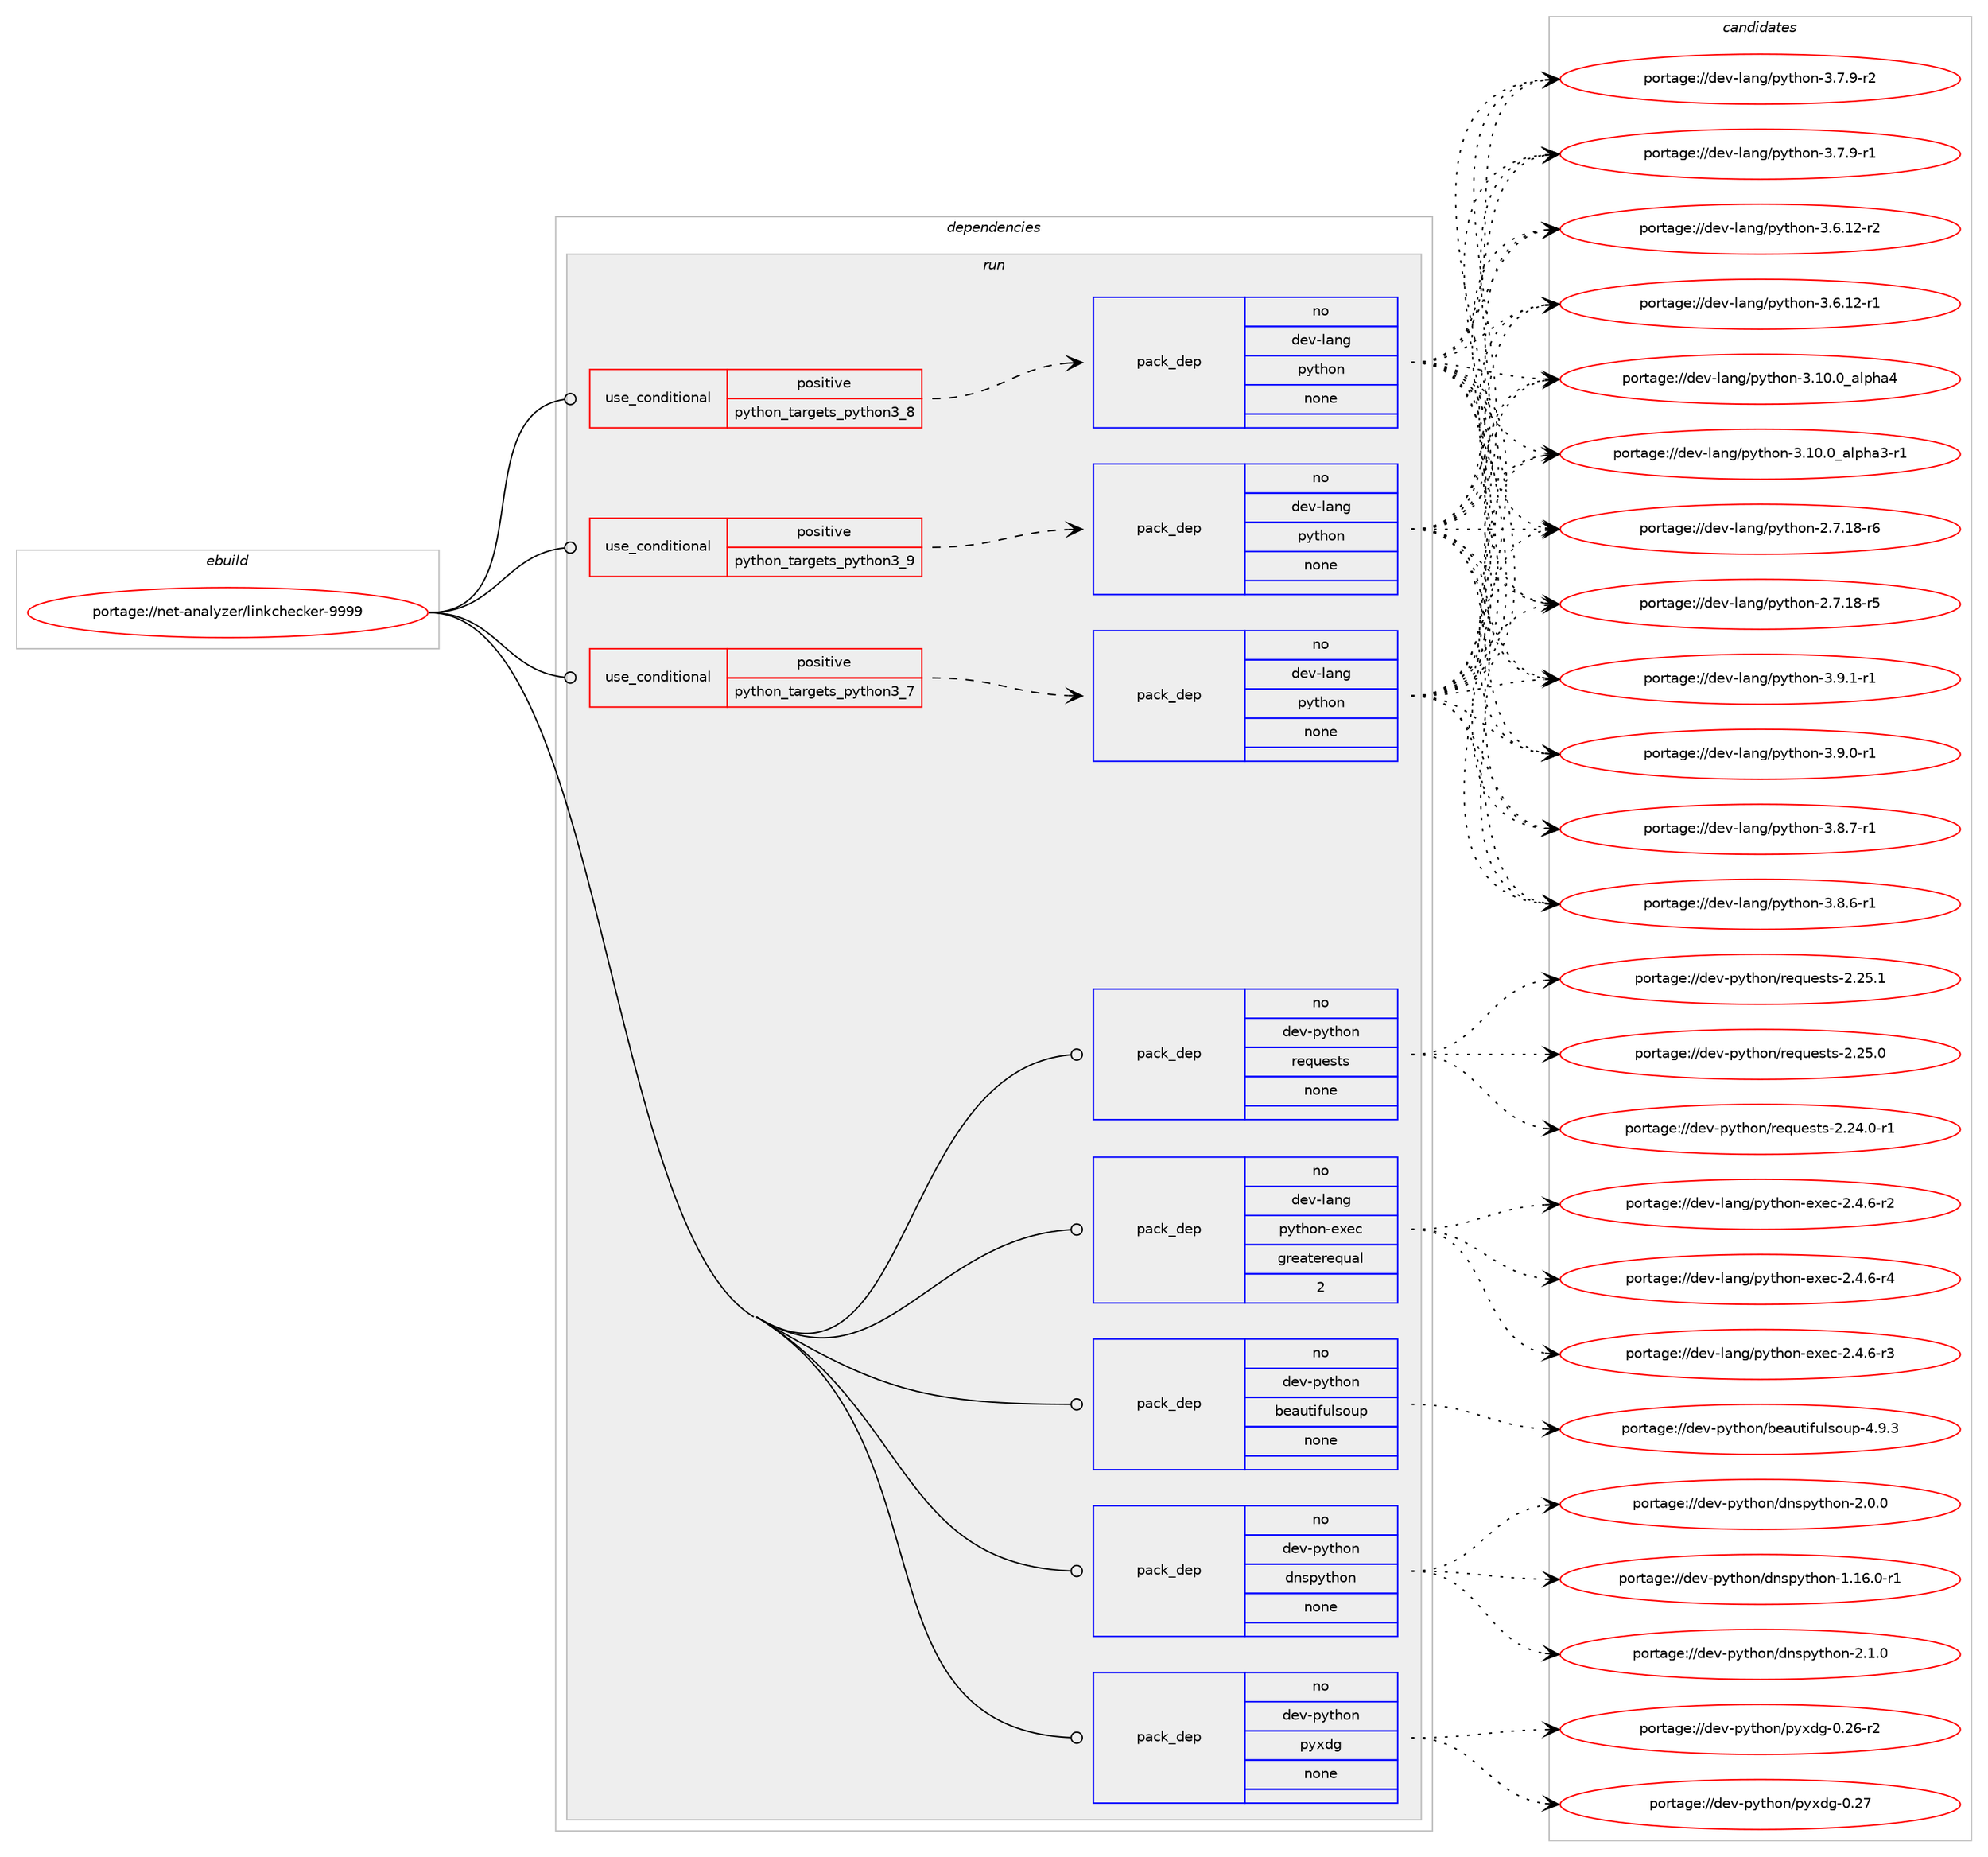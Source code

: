 digraph prolog {

# *************
# Graph options
# *************

newrank=true;
concentrate=true;
compound=true;
graph [rankdir=LR,fontname=Helvetica,fontsize=10,ranksep=1.5];#, ranksep=2.5, nodesep=0.2];
edge  [arrowhead=vee];
node  [fontname=Helvetica,fontsize=10];

# **********
# The ebuild
# **********

subgraph cluster_leftcol {
color=gray;
rank=same;
label=<<i>ebuild</i>>;
id [label="portage://net-analyzer/linkchecker-9999", color=red, width=4, href="../net-analyzer/linkchecker-9999.svg"];
}

# ****************
# The dependencies
# ****************

subgraph cluster_midcol {
color=gray;
label=<<i>dependencies</i>>;
subgraph cluster_compile {
fillcolor="#eeeeee";
style=filled;
label=<<i>compile</i>>;
}
subgraph cluster_compileandrun {
fillcolor="#eeeeee";
style=filled;
label=<<i>compile and run</i>>;
}
subgraph cluster_run {
fillcolor="#eeeeee";
style=filled;
label=<<i>run</i>>;
subgraph cond10072 {
dependency32506 [label=<<TABLE BORDER="0" CELLBORDER="1" CELLSPACING="0" CELLPADDING="4"><TR><TD ROWSPAN="3" CELLPADDING="10">use_conditional</TD></TR><TR><TD>positive</TD></TR><TR><TD>python_targets_python3_7</TD></TR></TABLE>>, shape=none, color=red];
subgraph pack22152 {
dependency32507 [label=<<TABLE BORDER="0" CELLBORDER="1" CELLSPACING="0" CELLPADDING="4" WIDTH="220"><TR><TD ROWSPAN="6" CELLPADDING="30">pack_dep</TD></TR><TR><TD WIDTH="110">no</TD></TR><TR><TD>dev-lang</TD></TR><TR><TD>python</TD></TR><TR><TD>none</TD></TR><TR><TD></TD></TR></TABLE>>, shape=none, color=blue];
}
dependency32506:e -> dependency32507:w [weight=20,style="dashed",arrowhead="vee"];
}
id:e -> dependency32506:w [weight=20,style="solid",arrowhead="odot"];
subgraph cond10073 {
dependency32508 [label=<<TABLE BORDER="0" CELLBORDER="1" CELLSPACING="0" CELLPADDING="4"><TR><TD ROWSPAN="3" CELLPADDING="10">use_conditional</TD></TR><TR><TD>positive</TD></TR><TR><TD>python_targets_python3_8</TD></TR></TABLE>>, shape=none, color=red];
subgraph pack22153 {
dependency32509 [label=<<TABLE BORDER="0" CELLBORDER="1" CELLSPACING="0" CELLPADDING="4" WIDTH="220"><TR><TD ROWSPAN="6" CELLPADDING="30">pack_dep</TD></TR><TR><TD WIDTH="110">no</TD></TR><TR><TD>dev-lang</TD></TR><TR><TD>python</TD></TR><TR><TD>none</TD></TR><TR><TD></TD></TR></TABLE>>, shape=none, color=blue];
}
dependency32508:e -> dependency32509:w [weight=20,style="dashed",arrowhead="vee"];
}
id:e -> dependency32508:w [weight=20,style="solid",arrowhead="odot"];
subgraph cond10074 {
dependency32510 [label=<<TABLE BORDER="0" CELLBORDER="1" CELLSPACING="0" CELLPADDING="4"><TR><TD ROWSPAN="3" CELLPADDING="10">use_conditional</TD></TR><TR><TD>positive</TD></TR><TR><TD>python_targets_python3_9</TD></TR></TABLE>>, shape=none, color=red];
subgraph pack22154 {
dependency32511 [label=<<TABLE BORDER="0" CELLBORDER="1" CELLSPACING="0" CELLPADDING="4" WIDTH="220"><TR><TD ROWSPAN="6" CELLPADDING="30">pack_dep</TD></TR><TR><TD WIDTH="110">no</TD></TR><TR><TD>dev-lang</TD></TR><TR><TD>python</TD></TR><TR><TD>none</TD></TR><TR><TD></TD></TR></TABLE>>, shape=none, color=blue];
}
dependency32510:e -> dependency32511:w [weight=20,style="dashed",arrowhead="vee"];
}
id:e -> dependency32510:w [weight=20,style="solid",arrowhead="odot"];
subgraph pack22155 {
dependency32512 [label=<<TABLE BORDER="0" CELLBORDER="1" CELLSPACING="0" CELLPADDING="4" WIDTH="220"><TR><TD ROWSPAN="6" CELLPADDING="30">pack_dep</TD></TR><TR><TD WIDTH="110">no</TD></TR><TR><TD>dev-lang</TD></TR><TR><TD>python-exec</TD></TR><TR><TD>greaterequal</TD></TR><TR><TD>2</TD></TR></TABLE>>, shape=none, color=blue];
}
id:e -> dependency32512:w [weight=20,style="solid",arrowhead="odot"];
subgraph pack22156 {
dependency32513 [label=<<TABLE BORDER="0" CELLBORDER="1" CELLSPACING="0" CELLPADDING="4" WIDTH="220"><TR><TD ROWSPAN="6" CELLPADDING="30">pack_dep</TD></TR><TR><TD WIDTH="110">no</TD></TR><TR><TD>dev-python</TD></TR><TR><TD>beautifulsoup</TD></TR><TR><TD>none</TD></TR><TR><TD></TD></TR></TABLE>>, shape=none, color=blue];
}
id:e -> dependency32513:w [weight=20,style="solid",arrowhead="odot"];
subgraph pack22157 {
dependency32514 [label=<<TABLE BORDER="0" CELLBORDER="1" CELLSPACING="0" CELLPADDING="4" WIDTH="220"><TR><TD ROWSPAN="6" CELLPADDING="30">pack_dep</TD></TR><TR><TD WIDTH="110">no</TD></TR><TR><TD>dev-python</TD></TR><TR><TD>dnspython</TD></TR><TR><TD>none</TD></TR><TR><TD></TD></TR></TABLE>>, shape=none, color=blue];
}
id:e -> dependency32514:w [weight=20,style="solid",arrowhead="odot"];
subgraph pack22158 {
dependency32515 [label=<<TABLE BORDER="0" CELLBORDER="1" CELLSPACING="0" CELLPADDING="4" WIDTH="220"><TR><TD ROWSPAN="6" CELLPADDING="30">pack_dep</TD></TR><TR><TD WIDTH="110">no</TD></TR><TR><TD>dev-python</TD></TR><TR><TD>pyxdg</TD></TR><TR><TD>none</TD></TR><TR><TD></TD></TR></TABLE>>, shape=none, color=blue];
}
id:e -> dependency32515:w [weight=20,style="solid",arrowhead="odot"];
subgraph pack22159 {
dependency32516 [label=<<TABLE BORDER="0" CELLBORDER="1" CELLSPACING="0" CELLPADDING="4" WIDTH="220"><TR><TD ROWSPAN="6" CELLPADDING="30">pack_dep</TD></TR><TR><TD WIDTH="110">no</TD></TR><TR><TD>dev-python</TD></TR><TR><TD>requests</TD></TR><TR><TD>none</TD></TR><TR><TD></TD></TR></TABLE>>, shape=none, color=blue];
}
id:e -> dependency32516:w [weight=20,style="solid",arrowhead="odot"];
}
}

# **************
# The candidates
# **************

subgraph cluster_choices {
rank=same;
color=gray;
label=<<i>candidates</i>>;

subgraph choice22152 {
color=black;
nodesep=1;
choice1001011184510897110103471121211161041111104551465746494511449 [label="portage://dev-lang/python-3.9.1-r1", color=red, width=4,href="../dev-lang/python-3.9.1-r1.svg"];
choice1001011184510897110103471121211161041111104551465746484511449 [label="portage://dev-lang/python-3.9.0-r1", color=red, width=4,href="../dev-lang/python-3.9.0-r1.svg"];
choice1001011184510897110103471121211161041111104551465646554511449 [label="portage://dev-lang/python-3.8.7-r1", color=red, width=4,href="../dev-lang/python-3.8.7-r1.svg"];
choice1001011184510897110103471121211161041111104551465646544511449 [label="portage://dev-lang/python-3.8.6-r1", color=red, width=4,href="../dev-lang/python-3.8.6-r1.svg"];
choice1001011184510897110103471121211161041111104551465546574511450 [label="portage://dev-lang/python-3.7.9-r2", color=red, width=4,href="../dev-lang/python-3.7.9-r2.svg"];
choice1001011184510897110103471121211161041111104551465546574511449 [label="portage://dev-lang/python-3.7.9-r1", color=red, width=4,href="../dev-lang/python-3.7.9-r1.svg"];
choice100101118451089711010347112121116104111110455146544649504511450 [label="portage://dev-lang/python-3.6.12-r2", color=red, width=4,href="../dev-lang/python-3.6.12-r2.svg"];
choice100101118451089711010347112121116104111110455146544649504511449 [label="portage://dev-lang/python-3.6.12-r1", color=red, width=4,href="../dev-lang/python-3.6.12-r1.svg"];
choice1001011184510897110103471121211161041111104551464948464895971081121049752 [label="portage://dev-lang/python-3.10.0_alpha4", color=red, width=4,href="../dev-lang/python-3.10.0_alpha4.svg"];
choice10010111845108971101034711212111610411111045514649484648959710811210497514511449 [label="portage://dev-lang/python-3.10.0_alpha3-r1", color=red, width=4,href="../dev-lang/python-3.10.0_alpha3-r1.svg"];
choice100101118451089711010347112121116104111110455046554649564511454 [label="portage://dev-lang/python-2.7.18-r6", color=red, width=4,href="../dev-lang/python-2.7.18-r6.svg"];
choice100101118451089711010347112121116104111110455046554649564511453 [label="portage://dev-lang/python-2.7.18-r5", color=red, width=4,href="../dev-lang/python-2.7.18-r5.svg"];
dependency32507:e -> choice1001011184510897110103471121211161041111104551465746494511449:w [style=dotted,weight="100"];
dependency32507:e -> choice1001011184510897110103471121211161041111104551465746484511449:w [style=dotted,weight="100"];
dependency32507:e -> choice1001011184510897110103471121211161041111104551465646554511449:w [style=dotted,weight="100"];
dependency32507:e -> choice1001011184510897110103471121211161041111104551465646544511449:w [style=dotted,weight="100"];
dependency32507:e -> choice1001011184510897110103471121211161041111104551465546574511450:w [style=dotted,weight="100"];
dependency32507:e -> choice1001011184510897110103471121211161041111104551465546574511449:w [style=dotted,weight="100"];
dependency32507:e -> choice100101118451089711010347112121116104111110455146544649504511450:w [style=dotted,weight="100"];
dependency32507:e -> choice100101118451089711010347112121116104111110455146544649504511449:w [style=dotted,weight="100"];
dependency32507:e -> choice1001011184510897110103471121211161041111104551464948464895971081121049752:w [style=dotted,weight="100"];
dependency32507:e -> choice10010111845108971101034711212111610411111045514649484648959710811210497514511449:w [style=dotted,weight="100"];
dependency32507:e -> choice100101118451089711010347112121116104111110455046554649564511454:w [style=dotted,weight="100"];
dependency32507:e -> choice100101118451089711010347112121116104111110455046554649564511453:w [style=dotted,weight="100"];
}
subgraph choice22153 {
color=black;
nodesep=1;
choice1001011184510897110103471121211161041111104551465746494511449 [label="portage://dev-lang/python-3.9.1-r1", color=red, width=4,href="../dev-lang/python-3.9.1-r1.svg"];
choice1001011184510897110103471121211161041111104551465746484511449 [label="portage://dev-lang/python-3.9.0-r1", color=red, width=4,href="../dev-lang/python-3.9.0-r1.svg"];
choice1001011184510897110103471121211161041111104551465646554511449 [label="portage://dev-lang/python-3.8.7-r1", color=red, width=4,href="../dev-lang/python-3.8.7-r1.svg"];
choice1001011184510897110103471121211161041111104551465646544511449 [label="portage://dev-lang/python-3.8.6-r1", color=red, width=4,href="../dev-lang/python-3.8.6-r1.svg"];
choice1001011184510897110103471121211161041111104551465546574511450 [label="portage://dev-lang/python-3.7.9-r2", color=red, width=4,href="../dev-lang/python-3.7.9-r2.svg"];
choice1001011184510897110103471121211161041111104551465546574511449 [label="portage://dev-lang/python-3.7.9-r1", color=red, width=4,href="../dev-lang/python-3.7.9-r1.svg"];
choice100101118451089711010347112121116104111110455146544649504511450 [label="portage://dev-lang/python-3.6.12-r2", color=red, width=4,href="../dev-lang/python-3.6.12-r2.svg"];
choice100101118451089711010347112121116104111110455146544649504511449 [label="portage://dev-lang/python-3.6.12-r1", color=red, width=4,href="../dev-lang/python-3.6.12-r1.svg"];
choice1001011184510897110103471121211161041111104551464948464895971081121049752 [label="portage://dev-lang/python-3.10.0_alpha4", color=red, width=4,href="../dev-lang/python-3.10.0_alpha4.svg"];
choice10010111845108971101034711212111610411111045514649484648959710811210497514511449 [label="portage://dev-lang/python-3.10.0_alpha3-r1", color=red, width=4,href="../dev-lang/python-3.10.0_alpha3-r1.svg"];
choice100101118451089711010347112121116104111110455046554649564511454 [label="portage://dev-lang/python-2.7.18-r6", color=red, width=4,href="../dev-lang/python-2.7.18-r6.svg"];
choice100101118451089711010347112121116104111110455046554649564511453 [label="portage://dev-lang/python-2.7.18-r5", color=red, width=4,href="../dev-lang/python-2.7.18-r5.svg"];
dependency32509:e -> choice1001011184510897110103471121211161041111104551465746494511449:w [style=dotted,weight="100"];
dependency32509:e -> choice1001011184510897110103471121211161041111104551465746484511449:w [style=dotted,weight="100"];
dependency32509:e -> choice1001011184510897110103471121211161041111104551465646554511449:w [style=dotted,weight="100"];
dependency32509:e -> choice1001011184510897110103471121211161041111104551465646544511449:w [style=dotted,weight="100"];
dependency32509:e -> choice1001011184510897110103471121211161041111104551465546574511450:w [style=dotted,weight="100"];
dependency32509:e -> choice1001011184510897110103471121211161041111104551465546574511449:w [style=dotted,weight="100"];
dependency32509:e -> choice100101118451089711010347112121116104111110455146544649504511450:w [style=dotted,weight="100"];
dependency32509:e -> choice100101118451089711010347112121116104111110455146544649504511449:w [style=dotted,weight="100"];
dependency32509:e -> choice1001011184510897110103471121211161041111104551464948464895971081121049752:w [style=dotted,weight="100"];
dependency32509:e -> choice10010111845108971101034711212111610411111045514649484648959710811210497514511449:w [style=dotted,weight="100"];
dependency32509:e -> choice100101118451089711010347112121116104111110455046554649564511454:w [style=dotted,weight="100"];
dependency32509:e -> choice100101118451089711010347112121116104111110455046554649564511453:w [style=dotted,weight="100"];
}
subgraph choice22154 {
color=black;
nodesep=1;
choice1001011184510897110103471121211161041111104551465746494511449 [label="portage://dev-lang/python-3.9.1-r1", color=red, width=4,href="../dev-lang/python-3.9.1-r1.svg"];
choice1001011184510897110103471121211161041111104551465746484511449 [label="portage://dev-lang/python-3.9.0-r1", color=red, width=4,href="../dev-lang/python-3.9.0-r1.svg"];
choice1001011184510897110103471121211161041111104551465646554511449 [label="portage://dev-lang/python-3.8.7-r1", color=red, width=4,href="../dev-lang/python-3.8.7-r1.svg"];
choice1001011184510897110103471121211161041111104551465646544511449 [label="portage://dev-lang/python-3.8.6-r1", color=red, width=4,href="../dev-lang/python-3.8.6-r1.svg"];
choice1001011184510897110103471121211161041111104551465546574511450 [label="portage://dev-lang/python-3.7.9-r2", color=red, width=4,href="../dev-lang/python-3.7.9-r2.svg"];
choice1001011184510897110103471121211161041111104551465546574511449 [label="portage://dev-lang/python-3.7.9-r1", color=red, width=4,href="../dev-lang/python-3.7.9-r1.svg"];
choice100101118451089711010347112121116104111110455146544649504511450 [label="portage://dev-lang/python-3.6.12-r2", color=red, width=4,href="../dev-lang/python-3.6.12-r2.svg"];
choice100101118451089711010347112121116104111110455146544649504511449 [label="portage://dev-lang/python-3.6.12-r1", color=red, width=4,href="../dev-lang/python-3.6.12-r1.svg"];
choice1001011184510897110103471121211161041111104551464948464895971081121049752 [label="portage://dev-lang/python-3.10.0_alpha4", color=red, width=4,href="../dev-lang/python-3.10.0_alpha4.svg"];
choice10010111845108971101034711212111610411111045514649484648959710811210497514511449 [label="portage://dev-lang/python-3.10.0_alpha3-r1", color=red, width=4,href="../dev-lang/python-3.10.0_alpha3-r1.svg"];
choice100101118451089711010347112121116104111110455046554649564511454 [label="portage://dev-lang/python-2.7.18-r6", color=red, width=4,href="../dev-lang/python-2.7.18-r6.svg"];
choice100101118451089711010347112121116104111110455046554649564511453 [label="portage://dev-lang/python-2.7.18-r5", color=red, width=4,href="../dev-lang/python-2.7.18-r5.svg"];
dependency32511:e -> choice1001011184510897110103471121211161041111104551465746494511449:w [style=dotted,weight="100"];
dependency32511:e -> choice1001011184510897110103471121211161041111104551465746484511449:w [style=dotted,weight="100"];
dependency32511:e -> choice1001011184510897110103471121211161041111104551465646554511449:w [style=dotted,weight="100"];
dependency32511:e -> choice1001011184510897110103471121211161041111104551465646544511449:w [style=dotted,weight="100"];
dependency32511:e -> choice1001011184510897110103471121211161041111104551465546574511450:w [style=dotted,weight="100"];
dependency32511:e -> choice1001011184510897110103471121211161041111104551465546574511449:w [style=dotted,weight="100"];
dependency32511:e -> choice100101118451089711010347112121116104111110455146544649504511450:w [style=dotted,weight="100"];
dependency32511:e -> choice100101118451089711010347112121116104111110455146544649504511449:w [style=dotted,weight="100"];
dependency32511:e -> choice1001011184510897110103471121211161041111104551464948464895971081121049752:w [style=dotted,weight="100"];
dependency32511:e -> choice10010111845108971101034711212111610411111045514649484648959710811210497514511449:w [style=dotted,weight="100"];
dependency32511:e -> choice100101118451089711010347112121116104111110455046554649564511454:w [style=dotted,weight="100"];
dependency32511:e -> choice100101118451089711010347112121116104111110455046554649564511453:w [style=dotted,weight="100"];
}
subgraph choice22155 {
color=black;
nodesep=1;
choice10010111845108971101034711212111610411111045101120101994550465246544511452 [label="portage://dev-lang/python-exec-2.4.6-r4", color=red, width=4,href="../dev-lang/python-exec-2.4.6-r4.svg"];
choice10010111845108971101034711212111610411111045101120101994550465246544511451 [label="portage://dev-lang/python-exec-2.4.6-r3", color=red, width=4,href="../dev-lang/python-exec-2.4.6-r3.svg"];
choice10010111845108971101034711212111610411111045101120101994550465246544511450 [label="portage://dev-lang/python-exec-2.4.6-r2", color=red, width=4,href="../dev-lang/python-exec-2.4.6-r2.svg"];
dependency32512:e -> choice10010111845108971101034711212111610411111045101120101994550465246544511452:w [style=dotted,weight="100"];
dependency32512:e -> choice10010111845108971101034711212111610411111045101120101994550465246544511451:w [style=dotted,weight="100"];
dependency32512:e -> choice10010111845108971101034711212111610411111045101120101994550465246544511450:w [style=dotted,weight="100"];
}
subgraph choice22156 {
color=black;
nodesep=1;
choice10010111845112121116104111110479810197117116105102117108115111117112455246574651 [label="portage://dev-python/beautifulsoup-4.9.3", color=red, width=4,href="../dev-python/beautifulsoup-4.9.3.svg"];
dependency32513:e -> choice10010111845112121116104111110479810197117116105102117108115111117112455246574651:w [style=dotted,weight="100"];
}
subgraph choice22157 {
color=black;
nodesep=1;
choice1001011184511212111610411111047100110115112121116104111110455046494648 [label="portage://dev-python/dnspython-2.1.0", color=red, width=4,href="../dev-python/dnspython-2.1.0.svg"];
choice1001011184511212111610411111047100110115112121116104111110455046484648 [label="portage://dev-python/dnspython-2.0.0", color=red, width=4,href="../dev-python/dnspython-2.0.0.svg"];
choice1001011184511212111610411111047100110115112121116104111110454946495446484511449 [label="portage://dev-python/dnspython-1.16.0-r1", color=red, width=4,href="../dev-python/dnspython-1.16.0-r1.svg"];
dependency32514:e -> choice1001011184511212111610411111047100110115112121116104111110455046494648:w [style=dotted,weight="100"];
dependency32514:e -> choice1001011184511212111610411111047100110115112121116104111110455046484648:w [style=dotted,weight="100"];
dependency32514:e -> choice1001011184511212111610411111047100110115112121116104111110454946495446484511449:w [style=dotted,weight="100"];
}
subgraph choice22158 {
color=black;
nodesep=1;
choice10010111845112121116104111110471121211201001034548465055 [label="portage://dev-python/pyxdg-0.27", color=red, width=4,href="../dev-python/pyxdg-0.27.svg"];
choice100101118451121211161041111104711212112010010345484650544511450 [label="portage://dev-python/pyxdg-0.26-r2", color=red, width=4,href="../dev-python/pyxdg-0.26-r2.svg"];
dependency32515:e -> choice10010111845112121116104111110471121211201001034548465055:w [style=dotted,weight="100"];
dependency32515:e -> choice100101118451121211161041111104711212112010010345484650544511450:w [style=dotted,weight="100"];
}
subgraph choice22159 {
color=black;
nodesep=1;
choice100101118451121211161041111104711410111311710111511611545504650534649 [label="portage://dev-python/requests-2.25.1", color=red, width=4,href="../dev-python/requests-2.25.1.svg"];
choice100101118451121211161041111104711410111311710111511611545504650534648 [label="portage://dev-python/requests-2.25.0", color=red, width=4,href="../dev-python/requests-2.25.0.svg"];
choice1001011184511212111610411111047114101113117101115116115455046505246484511449 [label="portage://dev-python/requests-2.24.0-r1", color=red, width=4,href="../dev-python/requests-2.24.0-r1.svg"];
dependency32516:e -> choice100101118451121211161041111104711410111311710111511611545504650534649:w [style=dotted,weight="100"];
dependency32516:e -> choice100101118451121211161041111104711410111311710111511611545504650534648:w [style=dotted,weight="100"];
dependency32516:e -> choice1001011184511212111610411111047114101113117101115116115455046505246484511449:w [style=dotted,weight="100"];
}
}

}
